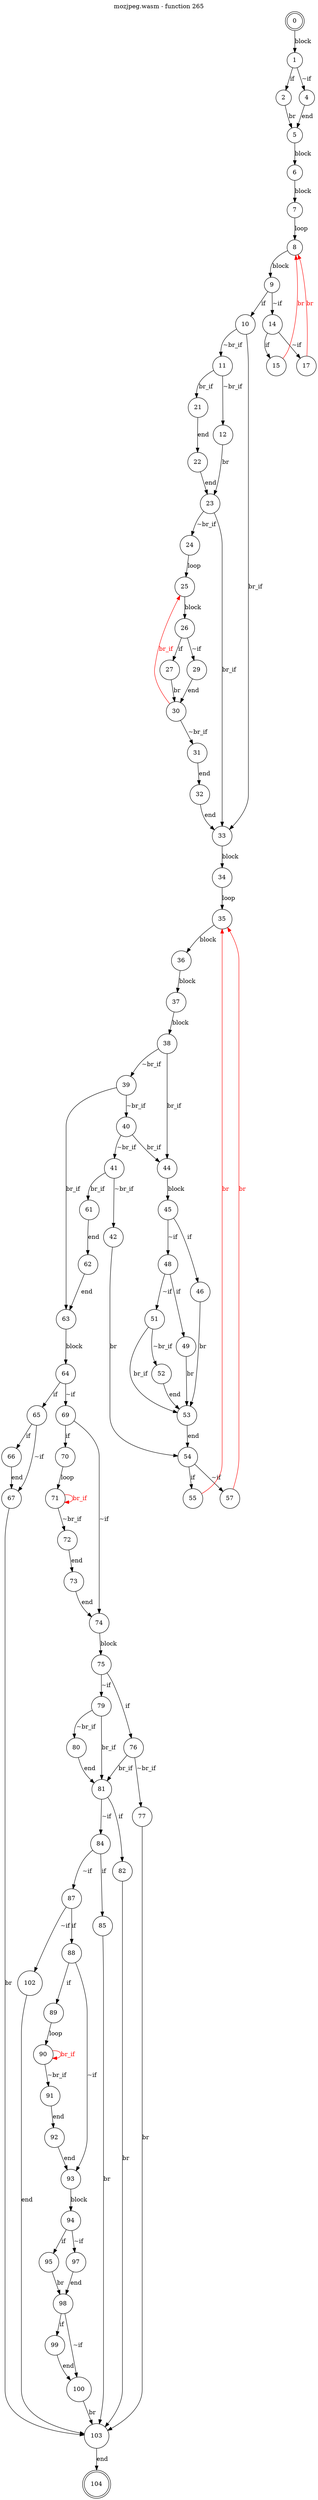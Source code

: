 digraph finite_state_machine {
    label = "mozjpeg.wasm - function 265"
    labelloc =  t
    labelfontsize = 16
    labelfontcolor = black
    labelfontname = "Helvetica"
    node [shape = doublecircle]; 0 104;
    node [shape = circle];
    0 -> 1[label="block"];
    1 -> 2[label="if"];
    1 -> 4[label="~if"];
    2 -> 5[label="br"];
    4 -> 5[label="end"];
    5 -> 6[label="block"];
    6 -> 7[label="block"];
    7 -> 8[label="loop"];
    8 -> 9[label="block"];
    9 -> 10[label="if"];
    9 -> 14[label="~if"];
    10 -> 11[label="~br_if"];
    10 -> 33[label="br_if"];
    11 -> 12[label="~br_if"];
    11 -> 21[label="br_if"];
    12 -> 23[label="br"];
    14 -> 15[label="if"];
    14 -> 17[label="~if"];
    15 -> 8[color="red" fontcolor="red" label="br"];
    17 -> 8[color="red" fontcolor="red" label="br"];
    21 -> 22[label="end"];
    22 -> 23[label="end"];
    23 -> 24[label="~br_if"];
    23 -> 33[label="br_if"];
    24 -> 25[label="loop"];
    25 -> 26[label="block"];
    26 -> 27[label="if"];
    26 -> 29[label="~if"];
    27 -> 30[label="br"];
    29 -> 30[label="end"];
    30 -> 31[label="~br_if"];
    30 -> 25[color="red" fontcolor="red" label="br_if"];
    31 -> 32[label="end"];
    32 -> 33[label="end"];
    33 -> 34[label="block"];
    34 -> 35[label="loop"];
    35 -> 36[label="block"];
    36 -> 37[label="block"];
    37 -> 38[label="block"];
    38 -> 39[label="~br_if"];
    38 -> 44[label="br_if"];
    39 -> 40[label="~br_if"];
    39 -> 63[label="br_if"];
    40 -> 41[label="~br_if"];
    40 -> 44[label="br_if"];
    41 -> 42[label="~br_if"];
    41 -> 61[label="br_if"];
    42 -> 54[label="br"];
    44 -> 45[label="block"];
    45 -> 46[label="if"];
    45 -> 48[label="~if"];
    46 -> 53[label="br"];
    48 -> 49[label="if"];
    48 -> 51[label="~if"];
    49 -> 53[label="br"];
    51 -> 52[label="~br_if"];
    51 -> 53[label="br_if"];
    52 -> 53[label="end"];
    53 -> 54[label="end"];
    54 -> 55[label="if"];
    54 -> 57[label="~if"];
    55 -> 35[color="red" fontcolor="red" label="br"];
    57 -> 35[color="red" fontcolor="red" label="br"];
    61 -> 62[label="end"];
    62 -> 63[label="end"];
    63 -> 64[label="block"];
    64 -> 65[label="if"];
    64 -> 69[label="~if"];
    65 -> 66[label="if"];
    65 -> 67[label="~if"];
    66 -> 67[label="end"];
    67 -> 103[label="br"];
    69 -> 70[label="if"];
    69 -> 74[label="~if"];
    70 -> 71[label="loop"];
    71 -> 72[label="~br_if"];
    71 -> 71[color="red" fontcolor="red" label="br_if"];
    72 -> 73[label="end"];
    73 -> 74[label="end"];
    74 -> 75[label="block"];
    75 -> 76[label="if"];
    75 -> 79[label="~if"];
    76 -> 77[label="~br_if"];
    76 -> 81[label="br_if"];
    77 -> 103[label="br"];
    79 -> 80[label="~br_if"];
    79 -> 81[label="br_if"];
    80 -> 81[label="end"];
    81 -> 82[label="if"];
    81 -> 84[label="~if"];
    82 -> 103[label="br"];
    84 -> 85[label="if"];
    84 -> 87[label="~if"];
    85 -> 103[label="br"];
    87 -> 88[label="if"];
    87 -> 102[label="~if"];
    88 -> 89[label="if"];
    88 -> 93[label="~if"];
    89 -> 90[label="loop"];
    90 -> 91[label="~br_if"];
    90 -> 90[color="red" fontcolor="red" label="br_if"];
    91 -> 92[label="end"];
    92 -> 93[label="end"];
    93 -> 94[label="block"];
    94 -> 95[label="if"];
    94 -> 97[label="~if"];
    95 -> 98[label="br"];
    97 -> 98[label="end"];
    98 -> 99[label="if"];
    98 -> 100[label="~if"];
    99 -> 100[label="end"];
    100 -> 103[label="br"];
    102 -> 103[label="end"];
    103 -> 104[label="end"];
}
